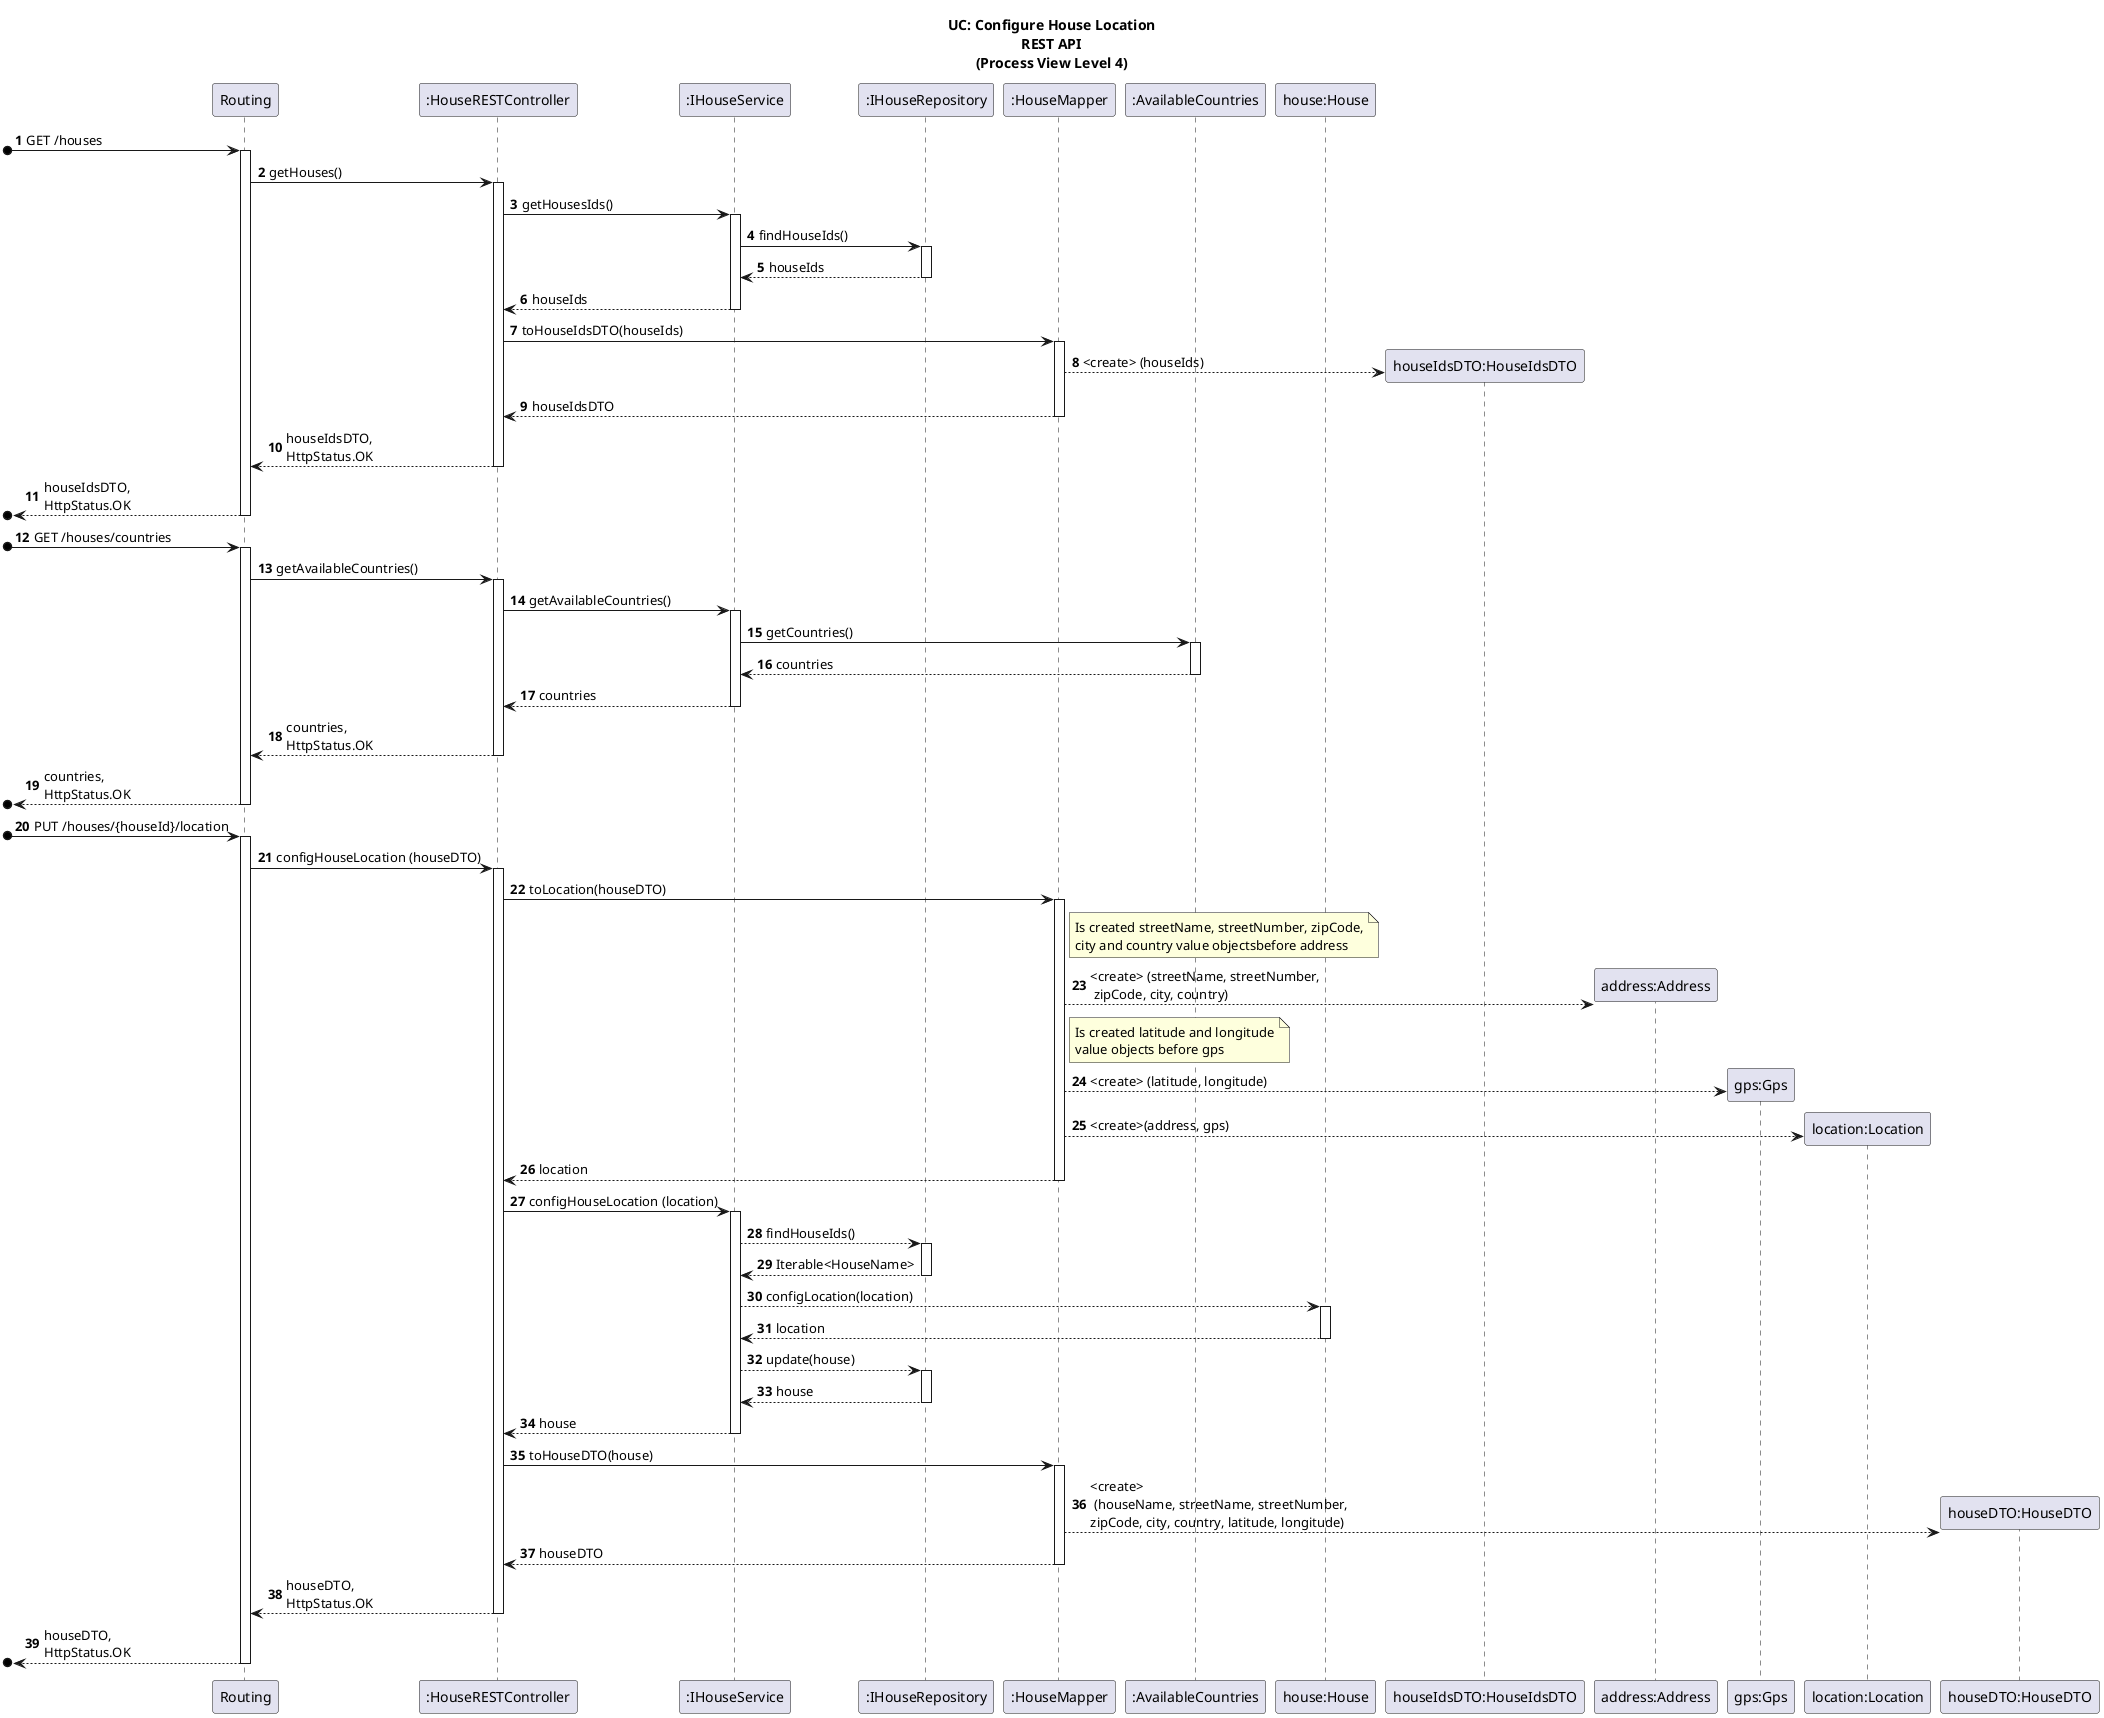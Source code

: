 
@startuml
'https://plantuml.com/sequence-diagram

autonumber

title UC: Configure House Location\nREST API\n(Process View Level 4)

/'
As an Administrator, I want to configure the location of the house.
'/

participant "Routing" as R
participant ":HouseRESTController" as LC
participant ":IHouseService" as HS
participant ":IHouseRepository" as HR
participant ":HouseMapper" as M
participant ":AvailableCountries" as AC
participant "house:House" as H
participant "houseIdsDTO:HouseIdsDTO" as DTO2
participant "address:Address" as AD
participant "gps:Gps" as GPS
participant "location:Location" as L
participant "houseDTO:HouseDTO" as DTO

[o-> R : GET /houses
activate R
R-> LC : getHouses()
activate LC
LC -> HS : getHousesIds()
activate HS
HS -> HR : findHouseIds()
activate HR
HR-->HS : houseIds
deactivate HR
HS-->LC : houseIds
deactivate HS
LC -> M : toHouseIdsDTO(houseIds)
activate M
M-->DTO2** : <create> (houseIds)
M-->LC : houseIdsDTO
deactivate M
LC-->R : houseIdsDTO,\nHttpStatus.OK
deactivate LC
[o<-- R : houseIdsDTO,\nHttpStatus.OK
deactivate R

[o-> R : GET /houses/countries
activate R
R-> LC : getAvailableCountries()
activate LC
LC -> HS : getAvailableCountries()
activate HS
HS -> AC : getCountries()
activate AC
AC-->HS : countries
deactivate AC
HS-->LC : countries
deactivate HS
LC-->R : countries,\nHttpStatus.OK
deactivate LC
[o<-- R : countries,\nHttpStatus.OK
deactivate R

[o-> R : PUT /houses/{houseId}/location
activate R
R-> LC : configHouseLocation (houseDTO)
activate LC
LC->M : toLocation(houseDTO)
activate M
note right of M
Is created streetName, streetNumber, zipCode,
city and country value objectsbefore address
end note
M-->AD** : <create> (streetName, streetNumber, \n zipCode, city, country)
note right of M
Is created latitude and longitude
value objects before gps
end note
M-->GPS** : <create> (latitude, longitude)
M-->L** : <create>(address, gps)
M-->LC : location
deactivate M
LC -> HS : configHouseLocation (location)
activate HS

HS --> HR : findHouseIds()
activate HR
HR--> HS : Iterable<HouseName>
deactivate HR

HS -->H : configLocation(location)
activate H
H-->HS : location
deactivate H
HS --> HR : update(house)
activate HR
HR-->HS : house
deactivate HR
HS-->LC : house
deactivate HS
LC -> M : toHouseDTO(house)
activate M
M-->DTO** : <create>\n (houseName, streetName, streetNumber, \nzipCode, city, country, latitude, longitude)
M-->LC : houseDTO
deactivate M
LC-->R : houseDTO,\nHttpStatus.OK
deactivate LC
[o<-- R : houseDTO,\nHttpStatus.OK
deactivate R

@enduml


